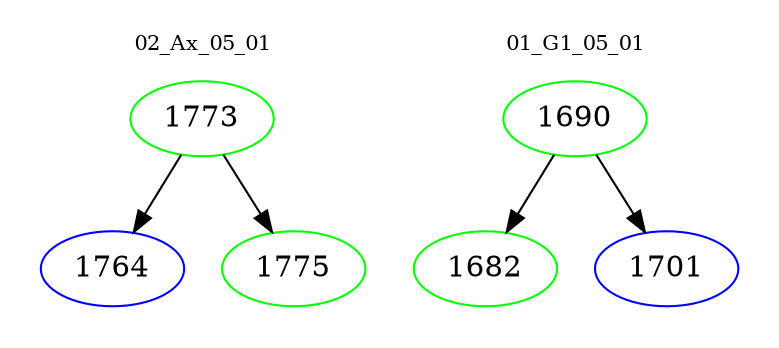 digraph{
subgraph cluster_0 {
color = white
label = "02_Ax_05_01";
fontsize=10;
T0_1773 [label="1773", color="green"]
T0_1773 -> T0_1764 [color="black"]
T0_1764 [label="1764", color="blue"]
T0_1773 -> T0_1775 [color="black"]
T0_1775 [label="1775", color="green"]
}
subgraph cluster_1 {
color = white
label = "01_G1_05_01";
fontsize=10;
T1_1690 [label="1690", color="green"]
T1_1690 -> T1_1682 [color="black"]
T1_1682 [label="1682", color="green"]
T1_1690 -> T1_1701 [color="black"]
T1_1701 [label="1701", color="blue"]
}
}
